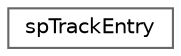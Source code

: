 digraph "类继承关系图"
{
 // LATEX_PDF_SIZE
  bgcolor="transparent";
  edge [fontname=Helvetica,fontsize=10,labelfontname=Helvetica,labelfontsize=10];
  node [fontname=Helvetica,fontsize=10,shape=box,height=0.2,width=0.4];
  rankdir="LR";
  Node0 [id="Node000000",label="spTrackEntry",height=0.2,width=0.4,color="grey40", fillcolor="white", style="filled",URL="$structsp_track_entry.html",tooltip=" "];
}
